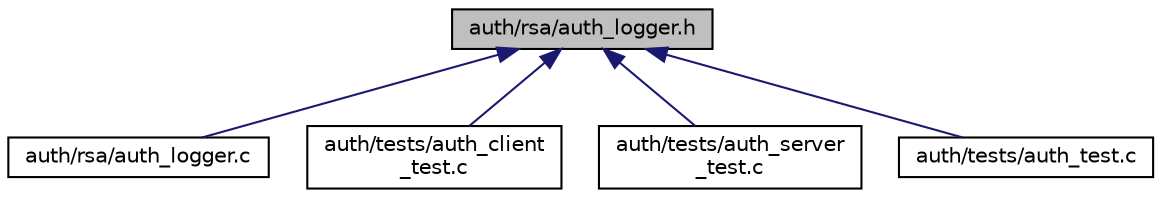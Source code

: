 digraph "auth/rsa/auth_logger.h"
{
  edge [fontname="Helvetica",fontsize="10",labelfontname="Helvetica",labelfontsize="10"];
  node [fontname="Helvetica",fontsize="10",shape=record];
  Node2 [label="auth/rsa/auth_logger.h",height=0.2,width=0.4,color="black", fillcolor="grey75", style="filled", fontcolor="black"];
  Node2 -> Node3 [dir="back",color="midnightblue",fontsize="10",style="solid",fontname="Helvetica"];
  Node3 [label="auth/rsa/auth_logger.c",height=0.2,width=0.4,color="black", fillcolor="white", style="filled",URL="$rsa_2auth__logger_8c.html"];
  Node2 -> Node4 [dir="back",color="midnightblue",fontsize="10",style="solid",fontname="Helvetica"];
  Node4 [label="auth/tests/auth_client\l_test.c",height=0.2,width=0.4,color="black", fillcolor="white", style="filled",URL="$auth__client__test_8c.html"];
  Node2 -> Node5 [dir="back",color="midnightblue",fontsize="10",style="solid",fontname="Helvetica"];
  Node5 [label="auth/tests/auth_server\l_test.c",height=0.2,width=0.4,color="black", fillcolor="white", style="filled",URL="$auth__server__test_8c.html"];
  Node2 -> Node6 [dir="back",color="midnightblue",fontsize="10",style="solid",fontname="Helvetica"];
  Node6 [label="auth/tests/auth_test.c",height=0.2,width=0.4,color="black", fillcolor="white", style="filled",URL="$auth__test_8c.html"];
}
